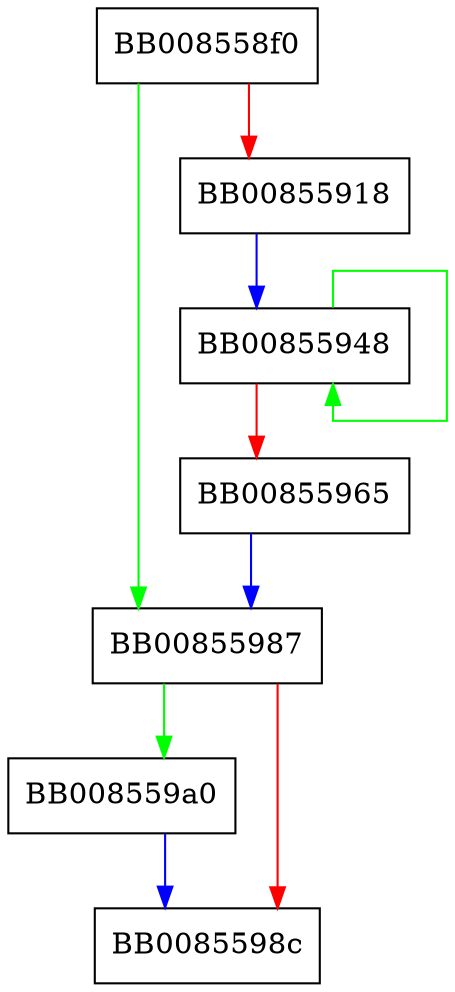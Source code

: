 digraph WHIRLPOOL_Update {
  node [shape="box"];
  graph [splines=ortho];
  BB008558f0 -> BB00855987 [color="green"];
  BB008558f0 -> BB00855918 [color="red"];
  BB00855918 -> BB00855948 [color="blue"];
  BB00855948 -> BB00855948 [color="green"];
  BB00855948 -> BB00855965 [color="red"];
  BB00855965 -> BB00855987 [color="blue"];
  BB00855987 -> BB008559a0 [color="green"];
  BB00855987 -> BB0085598c [color="red"];
  BB008559a0 -> BB0085598c [color="blue"];
}